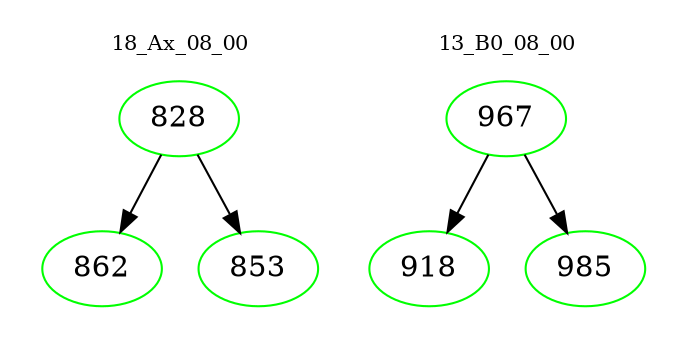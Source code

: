digraph{
subgraph cluster_0 {
color = white
label = "18_Ax_08_00";
fontsize=10;
T0_828 [label="828", color="green"]
T0_828 -> T0_862 [color="black"]
T0_862 [label="862", color="green"]
T0_828 -> T0_853 [color="black"]
T0_853 [label="853", color="green"]
}
subgraph cluster_1 {
color = white
label = "13_B0_08_00";
fontsize=10;
T1_967 [label="967", color="green"]
T1_967 -> T1_918 [color="black"]
T1_918 [label="918", color="green"]
T1_967 -> T1_985 [color="black"]
T1_985 [label="985", color="green"]
}
}
